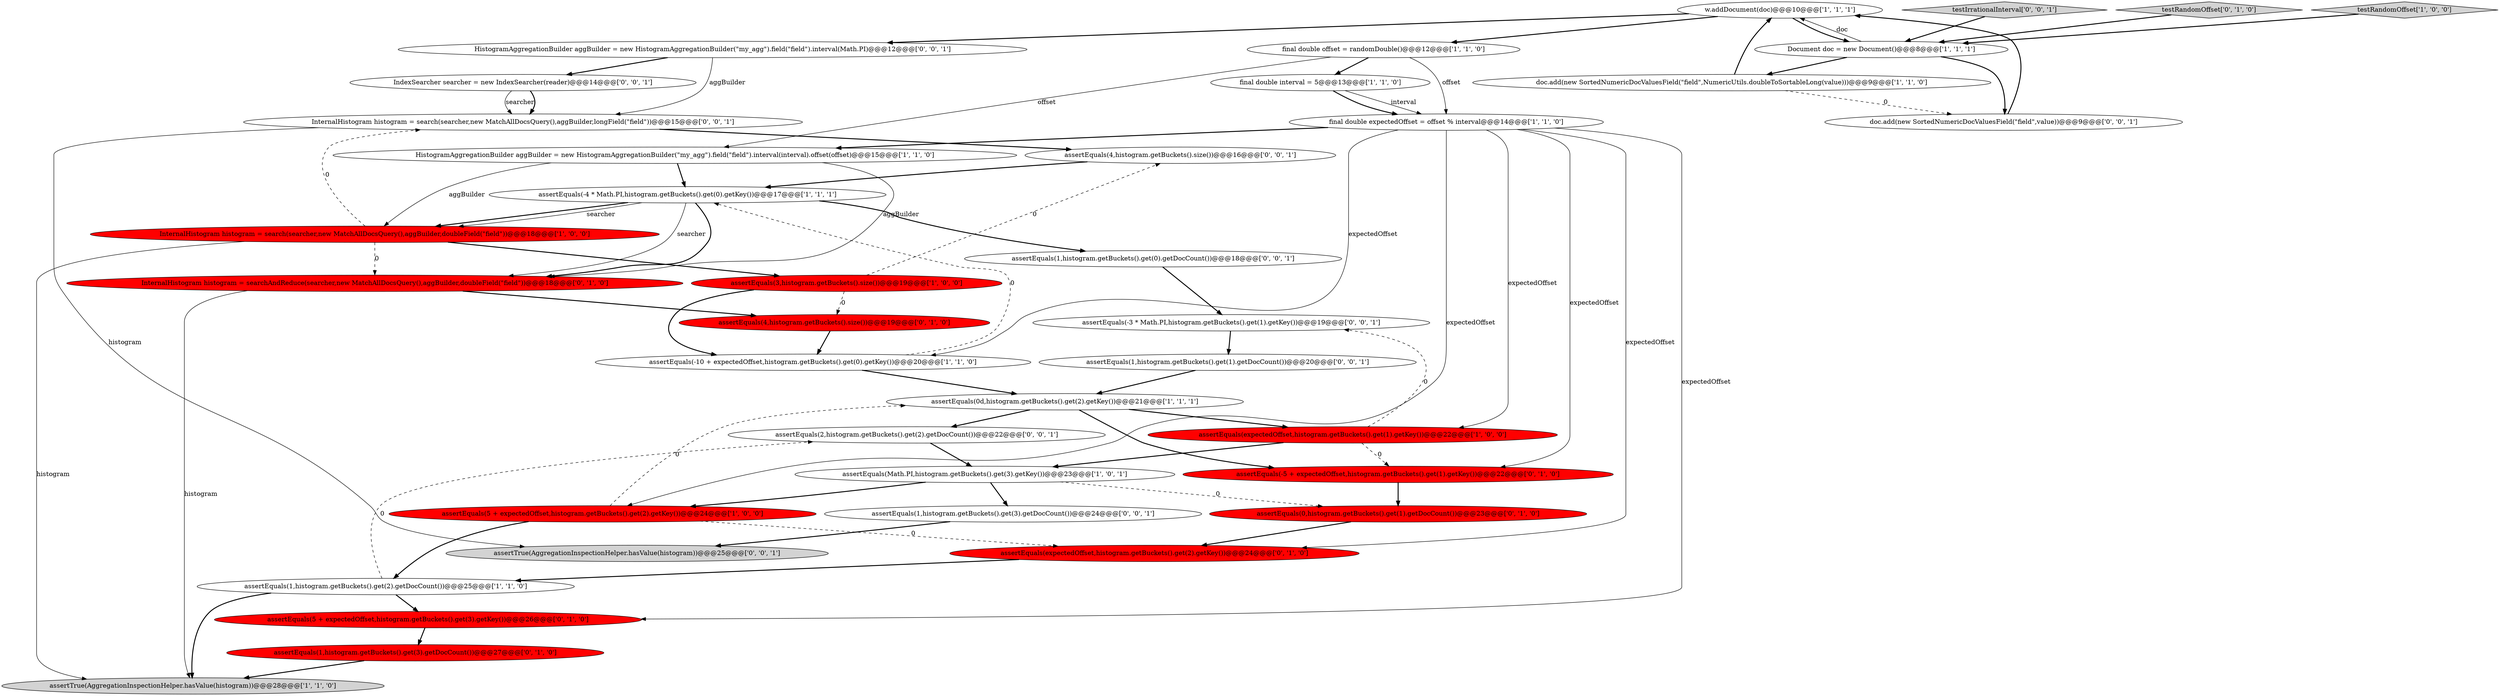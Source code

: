 digraph {
26 [style = filled, label = "assertEquals(-3 * Math.PI,histogram.getBuckets().get(1).getKey())@@@19@@@['0', '0', '1']", fillcolor = white, shape = ellipse image = "AAA0AAABBB3BBB"];
11 [style = filled, label = "assertEquals(Math.PI,histogram.getBuckets().get(3).getKey())@@@23@@@['1', '0', '1']", fillcolor = white, shape = ellipse image = "AAA0AAABBB1BBB"];
28 [style = filled, label = "assertEquals(1,histogram.getBuckets().get(0).getDocCount())@@@18@@@['0', '0', '1']", fillcolor = white, shape = ellipse image = "AAA0AAABBB3BBB"];
13 [style = filled, label = "assertEquals(1,histogram.getBuckets().get(2).getDocCount())@@@25@@@['1', '1', '0']", fillcolor = white, shape = ellipse image = "AAA0AAABBB1BBB"];
10 [style = filled, label = "HistogramAggregationBuilder aggBuilder = new HistogramAggregationBuilder(\"my_agg\").field(\"field\").interval(interval).offset(offset)@@@15@@@['1', '1', '0']", fillcolor = white, shape = ellipse image = "AAA0AAABBB1BBB"];
32 [style = filled, label = "doc.add(new SortedNumericDocValuesField(\"field\",value))@@@9@@@['0', '0', '1']", fillcolor = white, shape = ellipse image = "AAA0AAABBB3BBB"];
5 [style = filled, label = "Document doc = new Document()@@@8@@@['1', '1', '1']", fillcolor = white, shape = ellipse image = "AAA0AAABBB1BBB"];
29 [style = filled, label = "assertEquals(1,histogram.getBuckets().get(3).getDocCount())@@@24@@@['0', '0', '1']", fillcolor = white, shape = ellipse image = "AAA0AAABBB3BBB"];
37 [style = filled, label = "InternalHistogram histogram = search(searcher,new MatchAllDocsQuery(),aggBuilder,longField(\"field\"))@@@15@@@['0', '0', '1']", fillcolor = white, shape = ellipse image = "AAA0AAABBB3BBB"];
15 [style = filled, label = "final double expectedOffset = offset % interval@@@14@@@['1', '1', '0']", fillcolor = white, shape = ellipse image = "AAA0AAABBB1BBB"];
34 [style = filled, label = "assertTrue(AggregationInspectionHelper.hasValue(histogram))@@@25@@@['0', '0', '1']", fillcolor = lightgray, shape = ellipse image = "AAA0AAABBB3BBB"];
17 [style = filled, label = "assertEquals(3,histogram.getBuckets().size())@@@19@@@['1', '0', '0']", fillcolor = red, shape = ellipse image = "AAA1AAABBB1BBB"];
8 [style = filled, label = "assertEquals(-4 * Math.PI,histogram.getBuckets().get(0).getKey())@@@17@@@['1', '1', '1']", fillcolor = white, shape = ellipse image = "AAA0AAABBB1BBB"];
33 [style = filled, label = "HistogramAggregationBuilder aggBuilder = new HistogramAggregationBuilder(\"my_agg\").field(\"field\").interval(Math.PI)@@@12@@@['0', '0', '1']", fillcolor = white, shape = ellipse image = "AAA0AAABBB3BBB"];
7 [style = filled, label = "assertEquals(-10 + expectedOffset,histogram.getBuckets().get(0).getKey())@@@20@@@['1', '1', '0']", fillcolor = white, shape = ellipse image = "AAA0AAABBB1BBB"];
14 [style = filled, label = "assertEquals(5 + expectedOffset,histogram.getBuckets().get(2).getKey())@@@24@@@['1', '0', '0']", fillcolor = red, shape = ellipse image = "AAA1AAABBB1BBB"];
25 [style = filled, label = "InternalHistogram histogram = searchAndReduce(searcher,new MatchAllDocsQuery(),aggBuilder,doubleField(\"field\"))@@@18@@@['0', '1', '0']", fillcolor = red, shape = ellipse image = "AAA1AAABBB2BBB"];
3 [style = filled, label = "testRandomOffset['1', '0', '0']", fillcolor = lightgray, shape = diamond image = "AAA0AAABBB1BBB"];
20 [style = filled, label = "assertEquals(0,histogram.getBuckets().get(1).getDocCount())@@@23@@@['0', '1', '0']", fillcolor = red, shape = ellipse image = "AAA1AAABBB2BBB"];
19 [style = filled, label = "assertEquals(5 + expectedOffset,histogram.getBuckets().get(3).getKey())@@@26@@@['0', '1', '0']", fillcolor = red, shape = ellipse image = "AAA1AAABBB2BBB"];
2 [style = filled, label = "final double offset = randomDouble()@@@12@@@['1', '1', '0']", fillcolor = white, shape = ellipse image = "AAA0AAABBB1BBB"];
35 [style = filled, label = "assertEquals(2,histogram.getBuckets().get(2).getDocCount())@@@22@@@['0', '0', '1']", fillcolor = white, shape = ellipse image = "AAA0AAABBB3BBB"];
21 [style = filled, label = "assertEquals(1,histogram.getBuckets().get(3).getDocCount())@@@27@@@['0', '1', '0']", fillcolor = red, shape = ellipse image = "AAA1AAABBB2BBB"];
18 [style = filled, label = "assertEquals(expectedOffset,histogram.getBuckets().get(2).getKey())@@@24@@@['0', '1', '0']", fillcolor = red, shape = ellipse image = "AAA1AAABBB2BBB"];
1 [style = filled, label = "assertEquals(expectedOffset,histogram.getBuckets().get(1).getKey())@@@22@@@['1', '0', '0']", fillcolor = red, shape = ellipse image = "AAA1AAABBB1BBB"];
4 [style = filled, label = "final double interval = 5@@@13@@@['1', '1', '0']", fillcolor = white, shape = ellipse image = "AAA0AAABBB1BBB"];
12 [style = filled, label = "assertTrue(AggregationInspectionHelper.hasValue(histogram))@@@28@@@['1', '1', '0']", fillcolor = lightgray, shape = ellipse image = "AAA0AAABBB1BBB"];
6 [style = filled, label = "InternalHistogram histogram = search(searcher,new MatchAllDocsQuery(),aggBuilder,doubleField(\"field\"))@@@18@@@['1', '0', '0']", fillcolor = red, shape = ellipse image = "AAA1AAABBB1BBB"];
27 [style = filled, label = "assertEquals(4,histogram.getBuckets().size())@@@16@@@['0', '0', '1']", fillcolor = white, shape = ellipse image = "AAA0AAABBB3BBB"];
30 [style = filled, label = "assertEquals(1,histogram.getBuckets().get(1).getDocCount())@@@20@@@['0', '0', '1']", fillcolor = white, shape = ellipse image = "AAA0AAABBB3BBB"];
36 [style = filled, label = "IndexSearcher searcher = new IndexSearcher(reader)@@@14@@@['0', '0', '1']", fillcolor = white, shape = ellipse image = "AAA0AAABBB3BBB"];
24 [style = filled, label = "assertEquals(-5 + expectedOffset,histogram.getBuckets().get(1).getKey())@@@22@@@['0', '1', '0']", fillcolor = red, shape = ellipse image = "AAA1AAABBB2BBB"];
31 [style = filled, label = "testIrrationalInterval['0', '0', '1']", fillcolor = lightgray, shape = diamond image = "AAA0AAABBB3BBB"];
23 [style = filled, label = "testRandomOffset['0', '1', '0']", fillcolor = lightgray, shape = diamond image = "AAA0AAABBB2BBB"];
22 [style = filled, label = "assertEquals(4,histogram.getBuckets().size())@@@19@@@['0', '1', '0']", fillcolor = red, shape = ellipse image = "AAA1AAABBB2BBB"];
0 [style = filled, label = "assertEquals(0d,histogram.getBuckets().get(2).getKey())@@@21@@@['1', '1', '1']", fillcolor = white, shape = ellipse image = "AAA0AAABBB1BBB"];
16 [style = filled, label = "w.addDocument(doc)@@@10@@@['1', '1', '1']", fillcolor = white, shape = ellipse image = "AAA0AAABBB1BBB"];
9 [style = filled, label = "doc.add(new SortedNumericDocValuesField(\"field\",NumericUtils.doubleToSortableLong(value)))@@@9@@@['1', '1', '0']", fillcolor = white, shape = ellipse image = "AAA0AAABBB1BBB"];
6->17 [style = bold, label=""];
8->28 [style = bold, label=""];
15->10 [style = bold, label=""];
8->25 [style = solid, label="searcher"];
11->20 [style = dashed, label="0"];
23->5 [style = bold, label=""];
5->9 [style = bold, label=""];
25->22 [style = bold, label=""];
37->27 [style = bold, label=""];
11->14 [style = bold, label=""];
15->14 [style = solid, label="expectedOffset"];
1->26 [style = dashed, label="0"];
13->35 [style = dashed, label="0"];
33->37 [style = solid, label="aggBuilder"];
31->5 [style = bold, label=""];
4->15 [style = bold, label=""];
15->18 [style = solid, label="expectedOffset"];
17->22 [style = dashed, label="0"];
7->8 [style = dashed, label="0"];
11->29 [style = bold, label=""];
15->24 [style = solid, label="expectedOffset"];
28->26 [style = bold, label=""];
8->6 [style = bold, label=""];
7->0 [style = bold, label=""];
15->19 [style = solid, label="expectedOffset"];
5->16 [style = solid, label="doc"];
36->37 [style = solid, label="searcher"];
37->34 [style = solid, label="histogram"];
32->16 [style = bold, label=""];
16->2 [style = bold, label=""];
29->34 [style = bold, label=""];
6->37 [style = dashed, label="0"];
17->27 [style = dashed, label="0"];
2->4 [style = bold, label=""];
15->7 [style = solid, label="expectedOffset"];
22->7 [style = bold, label=""];
9->16 [style = bold, label=""];
9->32 [style = dashed, label="0"];
1->11 [style = bold, label=""];
8->6 [style = solid, label="searcher"];
26->30 [style = bold, label=""];
21->12 [style = bold, label=""];
24->20 [style = bold, label=""];
17->7 [style = bold, label=""];
20->18 [style = bold, label=""];
5->32 [style = bold, label=""];
15->1 [style = solid, label="expectedOffset"];
10->6 [style = solid, label="aggBuilder"];
3->5 [style = bold, label=""];
13->19 [style = bold, label=""];
6->12 [style = solid, label="histogram"];
13->12 [style = bold, label=""];
10->8 [style = bold, label=""];
6->25 [style = dashed, label="0"];
16->33 [style = bold, label=""];
1->24 [style = dashed, label="0"];
0->1 [style = bold, label=""];
14->0 [style = dashed, label="0"];
0->24 [style = bold, label=""];
33->36 [style = bold, label=""];
18->13 [style = bold, label=""];
16->5 [style = bold, label=""];
0->35 [style = bold, label=""];
4->15 [style = solid, label="interval"];
30->0 [style = bold, label=""];
36->37 [style = bold, label=""];
25->12 [style = solid, label="histogram"];
14->13 [style = bold, label=""];
2->10 [style = solid, label="offset"];
14->18 [style = dashed, label="0"];
10->25 [style = solid, label="aggBuilder"];
8->25 [style = bold, label=""];
27->8 [style = bold, label=""];
2->15 [style = solid, label="offset"];
35->11 [style = bold, label=""];
19->21 [style = bold, label=""];
}
